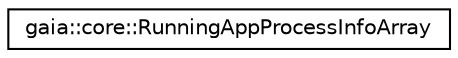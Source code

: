 digraph G
{
  edge [fontname="Helvetica",fontsize="10",labelfontname="Helvetica",labelfontsize="10"];
  node [fontname="Helvetica",fontsize="10",shape=record];
  rankdir=LR;
  Node1 [label="gaia::core::RunningAppProcessInfoArray",height=0.2,width=0.4,color="black", fillcolor="white", style="filled",URL="$d7/dcf/classgaia_1_1core_1_1_running_app_process_info_array.html",tooltip="Array of RunningAppProcessInfo."];
}
